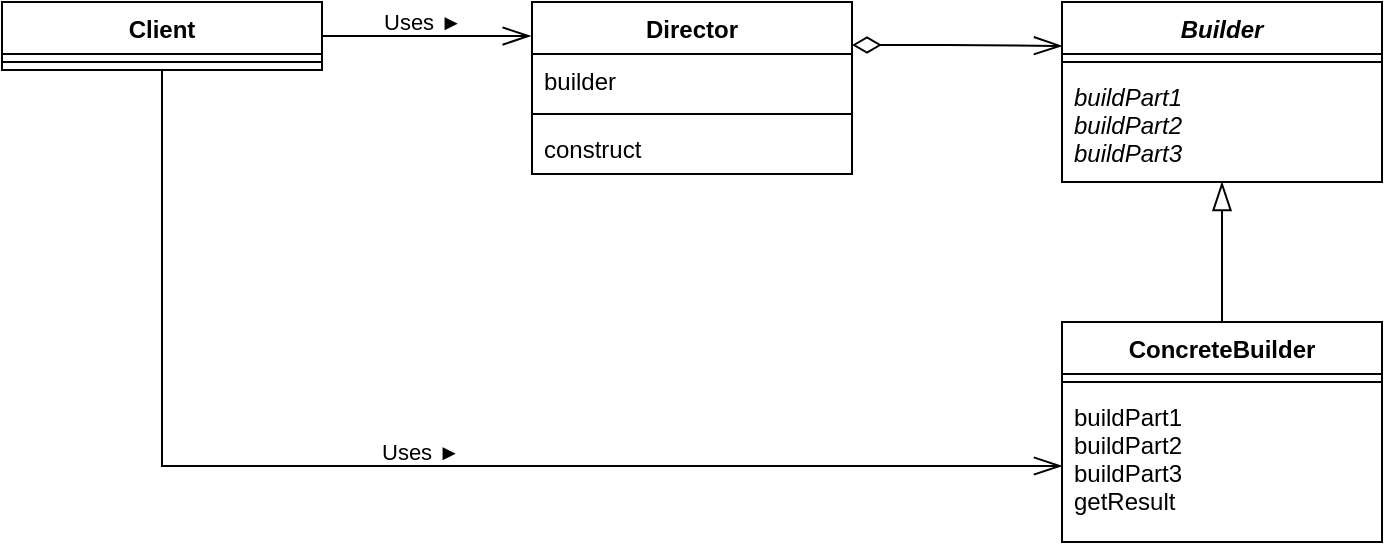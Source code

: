 <mxfile version="13.7.3" type="device"><diagram id="IdVdc02N_V12pe-Zl4ZE" name="Class"><mxGraphModel dx="1426" dy="905" grid="1" gridSize="10" guides="1" tooltips="1" connect="1" arrows="1" fold="1" page="1" pageScale="1" pageWidth="850" pageHeight="1100" math="0" shadow="0"><root><mxCell id="0"/><mxCell id="1" parent="0"/><mxCell id="qxwi5BKhvcAa5tKgBxgh-22" style="edgeStyle=orthogonalEdgeStyle;rounded=0;orthogonalLoop=1;jettySize=auto;html=1;exitX=1;exitY=0.25;exitDx=0;exitDy=0;entryX=0;entryY=0.244;entryDx=0;entryDy=0;entryPerimeter=0;labelBackgroundColor=none;endArrow=openThin;endFill=0;endSize=12;strokeColor=#000000;fontColor=#000000;startArrow=diamondThin;startFill=0;startSize=12;" parent="1" source="qxwi5BKhvcAa5tKgBxgh-5" target="qxwi5BKhvcAa5tKgBxgh-9" edge="1"><mxGeometry relative="1" as="geometry"><Array as="points"><mxPoint x="552" y="302"/></Array></mxGeometry></mxCell><mxCell id="qxwi5BKhvcAa5tKgBxgh-5" value="Director" style="swimlane;fontStyle=1;align=center;verticalAlign=top;childLayout=stackLayout;horizontal=1;startSize=26;horizontalStack=0;resizeParent=1;resizeParentMax=0;resizeLast=0;collapsible=1;marginBottom=0;strokeColor=#000000;fillColor=none;fontColor=#000000;" parent="1" vertex="1"><mxGeometry x="345" y="280" width="160" height="86" as="geometry"/></mxCell><mxCell id="qxwi5BKhvcAa5tKgBxgh-6" value="builder" style="text;strokeColor=none;fillColor=none;align=left;verticalAlign=top;spacingLeft=4;spacingRight=4;overflow=hidden;rotatable=0;points=[[0,0.5],[1,0.5]];portConstraint=eastwest;" parent="qxwi5BKhvcAa5tKgBxgh-5" vertex="1"><mxGeometry y="26" width="160" height="26" as="geometry"/></mxCell><mxCell id="qxwi5BKhvcAa5tKgBxgh-7" value="" style="line;strokeWidth=1;fillColor=none;align=left;verticalAlign=middle;spacingTop=-1;spacingLeft=3;spacingRight=3;rotatable=0;labelPosition=right;points=[];portConstraint=eastwest;" parent="qxwi5BKhvcAa5tKgBxgh-5" vertex="1"><mxGeometry y="52" width="160" height="8" as="geometry"/></mxCell><mxCell id="qxwi5BKhvcAa5tKgBxgh-8" value="construct" style="text;strokeColor=none;fillColor=none;align=left;verticalAlign=top;spacingLeft=4;spacingRight=4;overflow=hidden;rotatable=0;points=[[0,0.5],[1,0.5]];portConstraint=eastwest;" parent="qxwi5BKhvcAa5tKgBxgh-5" vertex="1"><mxGeometry y="60" width="160" height="26" as="geometry"/></mxCell><mxCell id="qxwi5BKhvcAa5tKgBxgh-19" value="Uses ►" style="edgeStyle=orthogonalEdgeStyle;rounded=0;orthogonalLoop=1;jettySize=auto;html=1;exitX=0.5;exitY=1;exitDx=0;exitDy=0;entryX=0;entryY=0.5;entryDx=0;entryDy=0;labelBackgroundColor=none;endArrow=openThin;endFill=0;endSize=12;strokeColor=#000000;fontColor=#000000;" parent="1" source="qxwi5BKhvcAa5tKgBxgh-1" target="qxwi5BKhvcAa5tKgBxgh-16" edge="1"><mxGeometry x="0.009" y="7" relative="1" as="geometry"><mxPoint as="offset"/></mxGeometry></mxCell><mxCell id="qxwi5BKhvcAa5tKgBxgh-20" style="edgeStyle=orthogonalEdgeStyle;rounded=0;orthogonalLoop=1;jettySize=auto;html=1;exitX=1;exitY=0.5;exitDx=0;exitDy=0;entryX=-0.004;entryY=0.198;entryDx=0;entryDy=0;entryPerimeter=0;labelBackgroundColor=none;endArrow=openThin;endFill=0;endSize=12;strokeColor=#000000;fontColor=#000000;" parent="1" source="qxwi5BKhvcAa5tKgBxgh-1" target="qxwi5BKhvcAa5tKgBxgh-5" edge="1"><mxGeometry relative="1" as="geometry"/></mxCell><mxCell id="qxwi5BKhvcAa5tKgBxgh-21" value="Uses ►" style="edgeLabel;html=1;align=center;verticalAlign=middle;resizable=0;points=[];fontColor=#000000;labelBackgroundColor=none;" parent="qxwi5BKhvcAa5tKgBxgh-20" vertex="1" connectable="0"><mxGeometry x="-0.05" y="-1" relative="1" as="geometry"><mxPoint y="-8.01" as="offset"/></mxGeometry></mxCell><mxCell id="qxwi5BKhvcAa5tKgBxgh-1" value="Client" style="swimlane;fontStyle=1;align=center;verticalAlign=top;childLayout=stackLayout;horizontal=1;startSize=26;horizontalStack=0;resizeParent=1;resizeParentMax=0;resizeLast=0;collapsible=1;marginBottom=0;fillColor=none;" parent="1" vertex="1"><mxGeometry x="80" y="280" width="160" height="34" as="geometry"/></mxCell><mxCell id="qxwi5BKhvcAa5tKgBxgh-3" value="" style="line;strokeWidth=1;fillColor=none;align=left;verticalAlign=middle;spacingTop=-1;spacingLeft=3;spacingRight=3;rotatable=0;labelPosition=right;points=[];portConstraint=eastwest;" parent="qxwi5BKhvcAa5tKgBxgh-1" vertex="1"><mxGeometry y="26" width="160" height="8" as="geometry"/></mxCell><mxCell id="qxwi5BKhvcAa5tKgBxgh-9" value="Builder" style="swimlane;fontStyle=3;align=center;verticalAlign=top;childLayout=stackLayout;horizontal=1;startSize=26;horizontalStack=0;resizeParent=1;resizeParentMax=0;resizeLast=0;collapsible=1;marginBottom=0;strokeColor=#000000;fillColor=none;fontColor=#000000;" parent="1" vertex="1"><mxGeometry x="610" y="280" width="160" height="90" as="geometry"/></mxCell><mxCell id="qxwi5BKhvcAa5tKgBxgh-11" value="" style="line;strokeWidth=1;fillColor=none;align=left;verticalAlign=middle;spacingTop=-1;spacingLeft=3;spacingRight=3;rotatable=0;labelPosition=right;points=[];portConstraint=eastwest;" parent="qxwi5BKhvcAa5tKgBxgh-9" vertex="1"><mxGeometry y="26" width="160" height="8" as="geometry"/></mxCell><mxCell id="qxwi5BKhvcAa5tKgBxgh-12" value="buildPart1&#10;buildPart2&#10;buildPart3" style="text;strokeColor=none;fillColor=none;align=left;verticalAlign=top;spacingLeft=4;spacingRight=4;overflow=hidden;rotatable=0;points=[[0,0.5],[1,0.5]];portConstraint=eastwest;fontStyle=2" parent="qxwi5BKhvcAa5tKgBxgh-9" vertex="1"><mxGeometry y="34" width="160" height="56" as="geometry"/></mxCell><mxCell id="qxwi5BKhvcAa5tKgBxgh-18" style="edgeStyle=orthogonalEdgeStyle;rounded=0;orthogonalLoop=1;jettySize=auto;html=1;exitX=0.5;exitY=0;exitDx=0;exitDy=0;entryX=0.5;entryY=1;entryDx=0;entryDy=0;entryPerimeter=0;labelBackgroundColor=none;endArrow=blockThin;endFill=0;endSize=12;strokeColor=#000000;fontColor=#000000;" parent="1" source="qxwi5BKhvcAa5tKgBxgh-13" target="qxwi5BKhvcAa5tKgBxgh-12" edge="1"><mxGeometry relative="1" as="geometry"/></mxCell><mxCell id="qxwi5BKhvcAa5tKgBxgh-13" value="ConcreteBuilder" style="swimlane;fontStyle=1;align=center;verticalAlign=top;childLayout=stackLayout;horizontal=1;startSize=26;horizontalStack=0;resizeParent=1;resizeParentMax=0;resizeLast=0;collapsible=1;marginBottom=0;strokeColor=#000000;fillColor=none;fontColor=#000000;" parent="1" vertex="1"><mxGeometry x="610" y="440" width="160" height="110" as="geometry"/></mxCell><mxCell id="qxwi5BKhvcAa5tKgBxgh-15" value="" style="line;strokeWidth=1;fillColor=none;align=left;verticalAlign=middle;spacingTop=-1;spacingLeft=3;spacingRight=3;rotatable=0;labelPosition=right;points=[];portConstraint=eastwest;" parent="qxwi5BKhvcAa5tKgBxgh-13" vertex="1"><mxGeometry y="26" width="160" height="8" as="geometry"/></mxCell><mxCell id="qxwi5BKhvcAa5tKgBxgh-16" value="buildPart1&#10;buildPart2&#10;buildPart3&#10;getResult" style="text;strokeColor=none;fillColor=none;align=left;verticalAlign=top;spacingLeft=4;spacingRight=4;overflow=hidden;rotatable=0;points=[[0,0.5],[1,0.5]];portConstraint=eastwest;" parent="qxwi5BKhvcAa5tKgBxgh-13" vertex="1"><mxGeometry y="34" width="160" height="76" as="geometry"/></mxCell></root></mxGraphModel></diagram></mxfile>